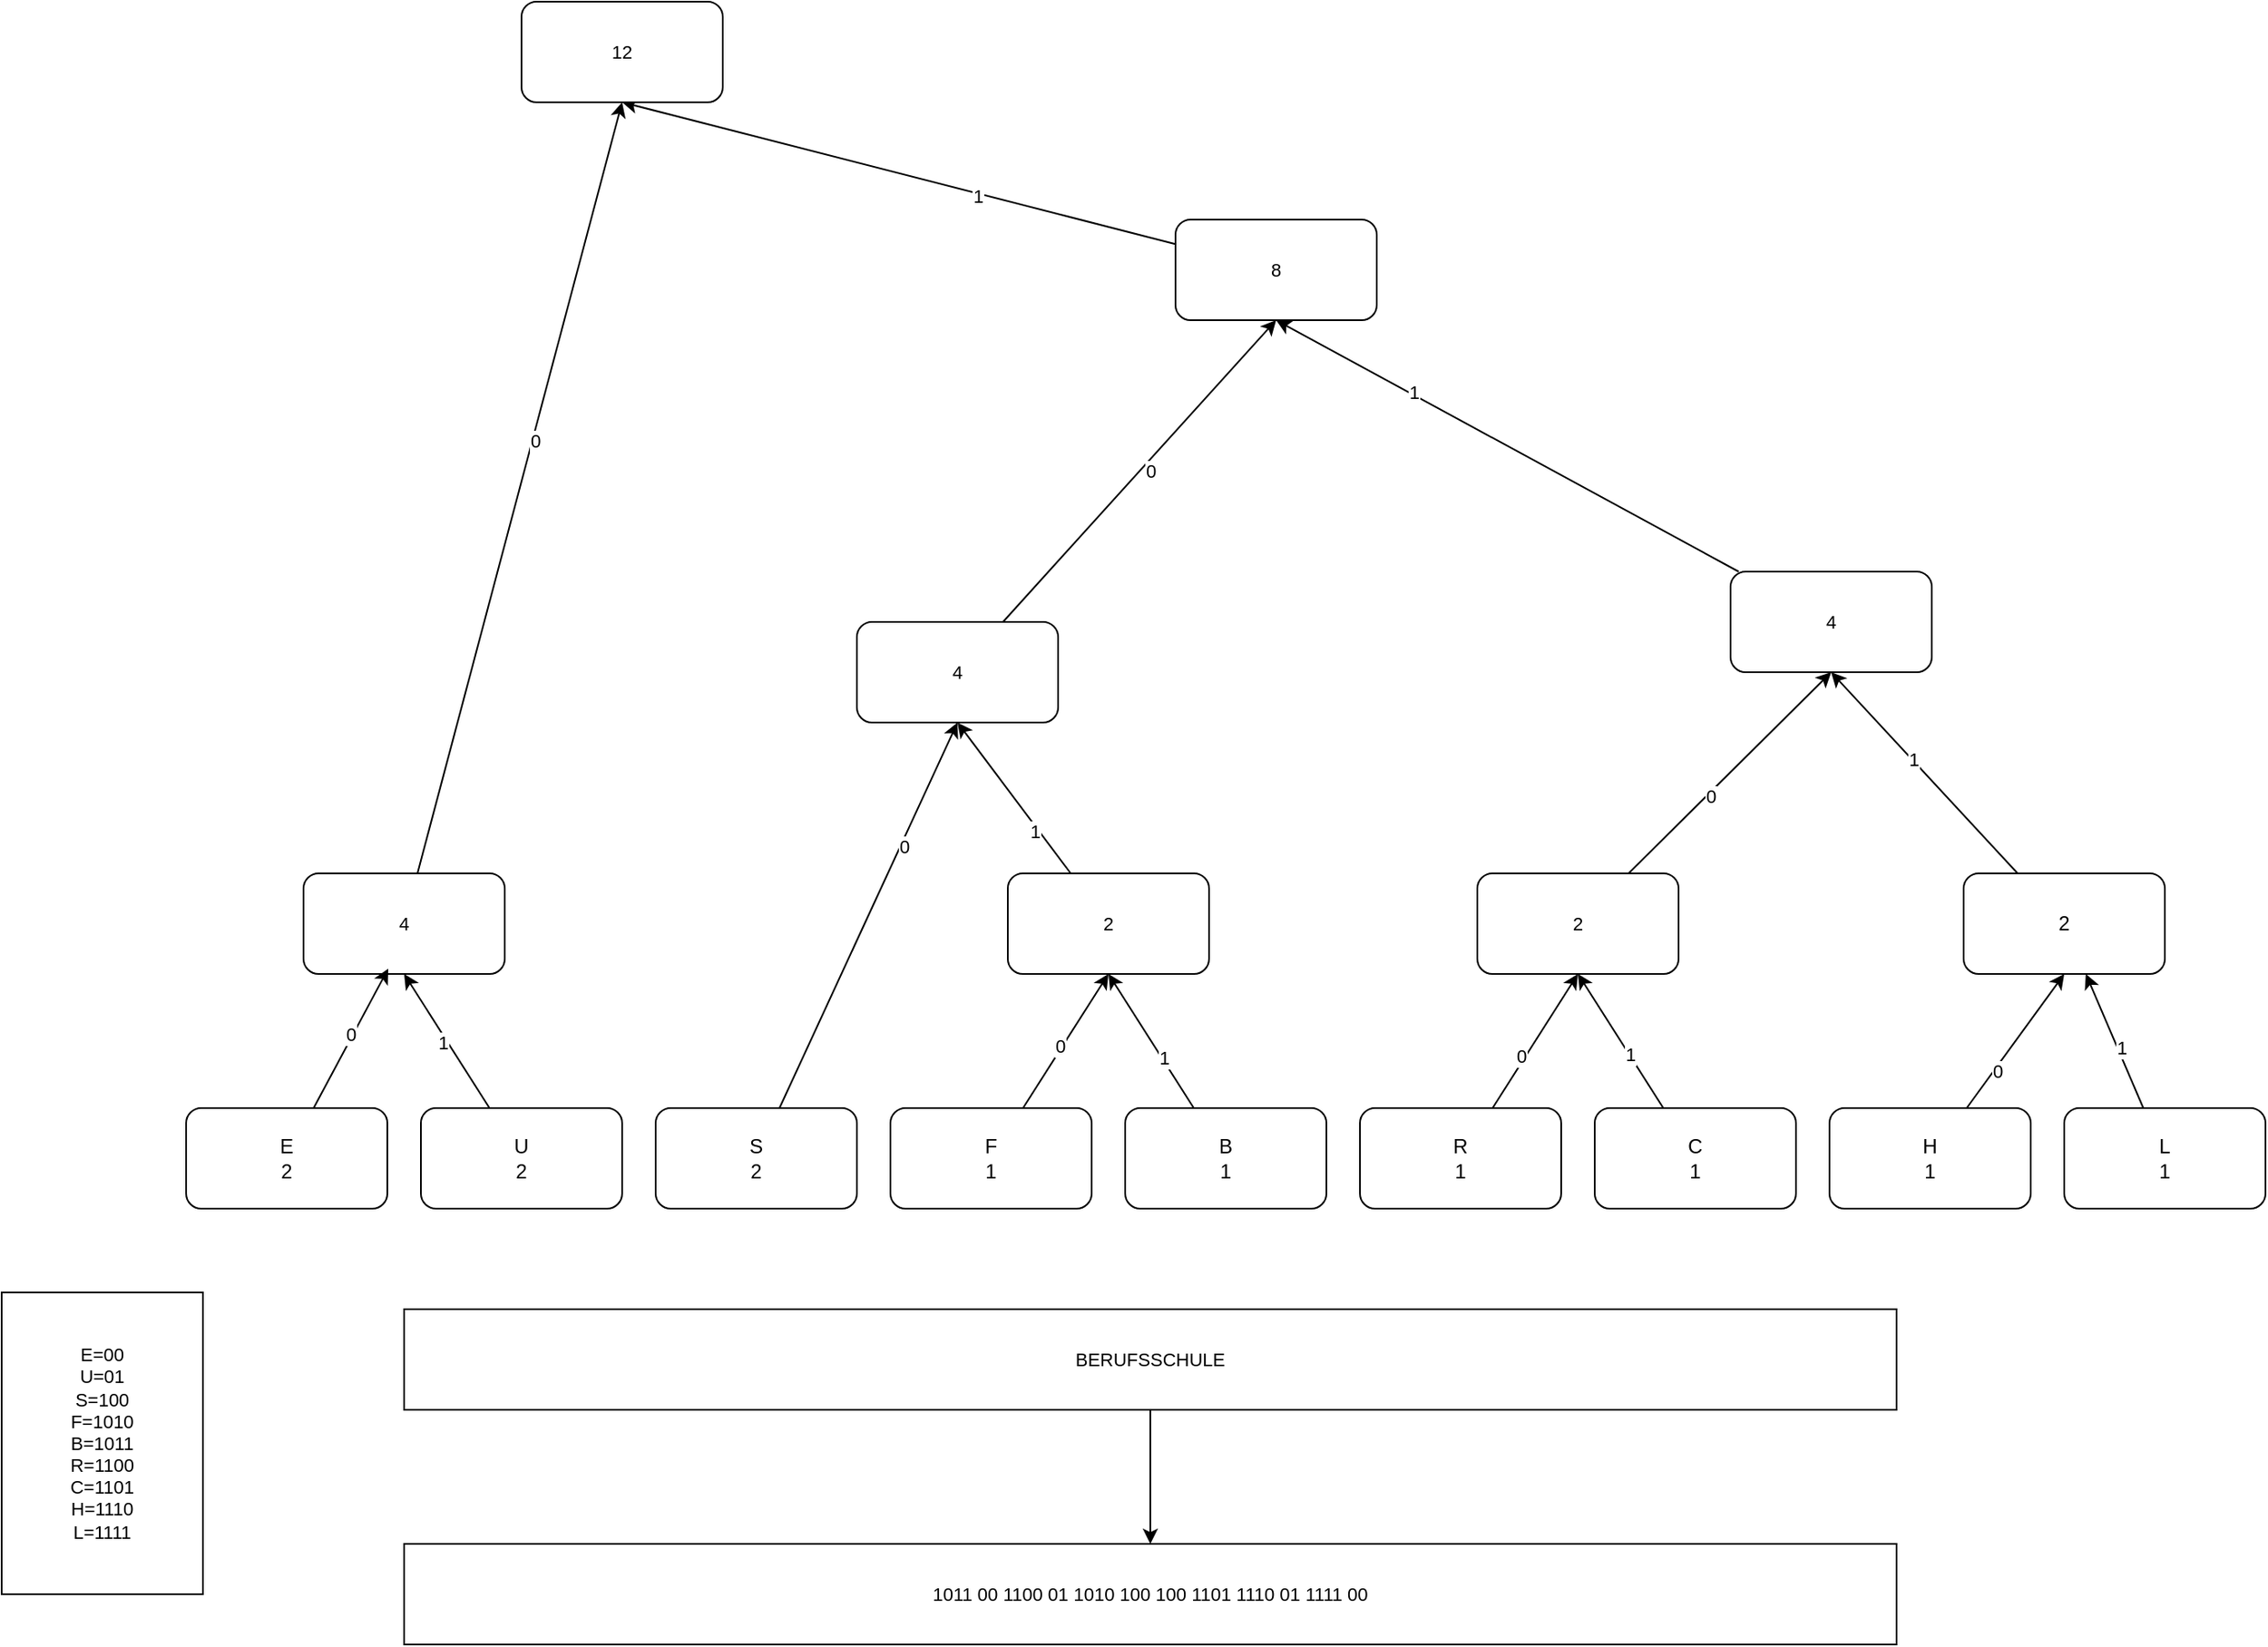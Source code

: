 <mxfile version="26.2.2">
  <diagram name="Seite-1" id="Xmry1fhfc5ZjdHBlQPZx">
    <mxGraphModel dx="1867" dy="1036" grid="1" gridSize="10" guides="1" tooltips="1" connect="1" arrows="1" fold="1" page="1" pageScale="1" pageWidth="827" pageHeight="1169" math="0" shadow="0">
      <root>
        <mxCell id="0" />
        <mxCell id="1" parent="0" />
        <mxCell id="Hn9BdjdaorpK9u-EhA4e-4" value="E&lt;div&gt;2&lt;/div&gt;" style="rounded=1;whiteSpace=wrap;html=1;" vertex="1" parent="1">
          <mxGeometry x="200" y="680" width="120" height="60" as="geometry" />
        </mxCell>
        <mxCell id="Hn9BdjdaorpK9u-EhA4e-30" style="edgeStyle=none;shape=connector;rounded=0;orthogonalLoop=1;jettySize=auto;html=1;entryX=0.5;entryY=1;entryDx=0;entryDy=0;strokeColor=default;align=center;verticalAlign=middle;fontFamily=Helvetica;fontSize=11;fontColor=default;labelBackgroundColor=default;endArrow=classic;" edge="1" parent="1" source="Hn9BdjdaorpK9u-EhA4e-5" target="Hn9BdjdaorpK9u-EhA4e-28">
          <mxGeometry relative="1" as="geometry" />
        </mxCell>
        <mxCell id="Hn9BdjdaorpK9u-EhA4e-39" value="1" style="edgeLabel;html=1;align=center;verticalAlign=middle;resizable=0;points=[];fontFamily=Helvetica;fontSize=11;fontColor=default;labelBackgroundColor=default;" vertex="1" connectable="0" parent="Hn9BdjdaorpK9u-EhA4e-30">
          <mxGeometry x="-0.011" y="3" relative="1" as="geometry">
            <mxPoint y="-1" as="offset" />
          </mxGeometry>
        </mxCell>
        <mxCell id="Hn9BdjdaorpK9u-EhA4e-5" value="U&lt;div&gt;2&lt;/div&gt;" style="rounded=1;whiteSpace=wrap;html=1;" vertex="1" parent="1">
          <mxGeometry x="340" y="680" width="120" height="60" as="geometry" />
        </mxCell>
        <mxCell id="Hn9BdjdaorpK9u-EhA4e-26" style="edgeStyle=none;shape=connector;rounded=0;orthogonalLoop=1;jettySize=auto;html=1;entryX=0.5;entryY=1;entryDx=0;entryDy=0;strokeColor=default;align=center;verticalAlign=middle;fontFamily=Helvetica;fontSize=11;fontColor=default;labelBackgroundColor=default;endArrow=classic;" edge="1" parent="1" source="Hn9BdjdaorpK9u-EhA4e-6" target="Hn9BdjdaorpK9u-EhA4e-25">
          <mxGeometry relative="1" as="geometry" />
        </mxCell>
        <mxCell id="Hn9BdjdaorpK9u-EhA4e-47" value="0" style="edgeLabel;html=1;align=center;verticalAlign=middle;resizable=0;points=[];fontFamily=Helvetica;fontSize=11;fontColor=default;labelBackgroundColor=default;" vertex="1" connectable="0" parent="Hn9BdjdaorpK9u-EhA4e-26">
          <mxGeometry x="0.353" y="-2" relative="1" as="geometry">
            <mxPoint y="-1" as="offset" />
          </mxGeometry>
        </mxCell>
        <mxCell id="Hn9BdjdaorpK9u-EhA4e-6" value="S&lt;div&gt;2&lt;/div&gt;" style="rounded=1;whiteSpace=wrap;html=1;" vertex="1" parent="1">
          <mxGeometry x="480" y="680" width="120" height="60" as="geometry" />
        </mxCell>
        <mxCell id="Hn9BdjdaorpK9u-EhA4e-20" style="edgeStyle=none;shape=connector;rounded=0;orthogonalLoop=1;jettySize=auto;html=1;entryX=0.5;entryY=1;entryDx=0;entryDy=0;strokeColor=default;align=center;verticalAlign=middle;fontFamily=Helvetica;fontSize=11;fontColor=default;labelBackgroundColor=default;endArrow=classic;" edge="1" parent="1" source="Hn9BdjdaorpK9u-EhA4e-7" target="Hn9BdjdaorpK9u-EhA4e-19">
          <mxGeometry relative="1" as="geometry" />
        </mxCell>
        <mxCell id="Hn9BdjdaorpK9u-EhA4e-54" value="0" style="edgeLabel;html=1;align=center;verticalAlign=middle;resizable=0;points=[];fontFamily=Helvetica;fontSize=11;fontColor=default;labelBackgroundColor=default;" vertex="1" connectable="0" parent="Hn9BdjdaorpK9u-EhA4e-20">
          <mxGeometry x="-0.102" y="1" relative="1" as="geometry">
            <mxPoint y="-1" as="offset" />
          </mxGeometry>
        </mxCell>
        <mxCell id="Hn9BdjdaorpK9u-EhA4e-7" value="F&lt;div&gt;1&lt;/div&gt;" style="rounded=1;whiteSpace=wrap;html=1;" vertex="1" parent="1">
          <mxGeometry x="620" y="680" width="120" height="60" as="geometry" />
        </mxCell>
        <mxCell id="Hn9BdjdaorpK9u-EhA4e-21" style="edgeStyle=none;shape=connector;rounded=0;orthogonalLoop=1;jettySize=auto;html=1;entryX=0.5;entryY=1;entryDx=0;entryDy=0;strokeColor=default;align=center;verticalAlign=middle;fontFamily=Helvetica;fontSize=11;fontColor=default;labelBackgroundColor=default;endArrow=classic;" edge="1" parent="1" source="Hn9BdjdaorpK9u-EhA4e-8" target="Hn9BdjdaorpK9u-EhA4e-19">
          <mxGeometry relative="1" as="geometry" />
        </mxCell>
        <mxCell id="Hn9BdjdaorpK9u-EhA4e-45" value="1" style="edgeLabel;html=1;align=center;verticalAlign=middle;resizable=0;points=[];fontFamily=Helvetica;fontSize=11;fontColor=default;labelBackgroundColor=default;" vertex="1" connectable="0" parent="Hn9BdjdaorpK9u-EhA4e-21">
          <mxGeometry x="-0.253" y="-1" relative="1" as="geometry">
            <mxPoint as="offset" />
          </mxGeometry>
        </mxCell>
        <mxCell id="Hn9BdjdaorpK9u-EhA4e-8" value="B&lt;div&gt;1&lt;/div&gt;" style="rounded=1;whiteSpace=wrap;html=1;" vertex="1" parent="1">
          <mxGeometry x="760" y="680" width="120" height="60" as="geometry" />
        </mxCell>
        <mxCell id="Hn9BdjdaorpK9u-EhA4e-17" style="edgeStyle=none;shape=connector;rounded=0;orthogonalLoop=1;jettySize=auto;html=1;entryX=0.5;entryY=1;entryDx=0;entryDy=0;strokeColor=default;align=center;verticalAlign=middle;fontFamily=Helvetica;fontSize=11;fontColor=default;labelBackgroundColor=default;endArrow=classic;" edge="1" parent="1" source="Hn9BdjdaorpK9u-EhA4e-9" target="Hn9BdjdaorpK9u-EhA4e-16">
          <mxGeometry relative="1" as="geometry" />
        </mxCell>
        <mxCell id="Hn9BdjdaorpK9u-EhA4e-48" value="0" style="edgeLabel;html=1;align=center;verticalAlign=middle;resizable=0;points=[];fontFamily=Helvetica;fontSize=11;fontColor=default;labelBackgroundColor=default;" vertex="1" connectable="0" parent="Hn9BdjdaorpK9u-EhA4e-17">
          <mxGeometry x="-0.237" y="2" relative="1" as="geometry">
            <mxPoint x="-1" as="offset" />
          </mxGeometry>
        </mxCell>
        <mxCell id="Hn9BdjdaorpK9u-EhA4e-9" value="R&lt;div&gt;1&lt;/div&gt;" style="rounded=1;whiteSpace=wrap;html=1;" vertex="1" parent="1">
          <mxGeometry x="900" y="680" width="120" height="60" as="geometry" />
        </mxCell>
        <mxCell id="Hn9BdjdaorpK9u-EhA4e-18" style="edgeStyle=none;shape=connector;rounded=0;orthogonalLoop=1;jettySize=auto;html=1;entryX=0.5;entryY=1;entryDx=0;entryDy=0;strokeColor=default;align=center;verticalAlign=middle;fontFamily=Helvetica;fontSize=11;fontColor=default;labelBackgroundColor=default;endArrow=classic;" edge="1" parent="1" source="Hn9BdjdaorpK9u-EhA4e-10" target="Hn9BdjdaorpK9u-EhA4e-16">
          <mxGeometry relative="1" as="geometry" />
        </mxCell>
        <mxCell id="Hn9BdjdaorpK9u-EhA4e-44" value="1" style="edgeLabel;html=1;align=center;verticalAlign=middle;resizable=0;points=[];fontFamily=Helvetica;fontSize=11;fontColor=default;labelBackgroundColor=default;" vertex="1" connectable="0" parent="Hn9BdjdaorpK9u-EhA4e-18">
          <mxGeometry x="-0.208" relative="1" as="geometry">
            <mxPoint y="-1" as="offset" />
          </mxGeometry>
        </mxCell>
        <mxCell id="Hn9BdjdaorpK9u-EhA4e-10" value="C&lt;div&gt;1&lt;/div&gt;" style="rounded=1;whiteSpace=wrap;html=1;" vertex="1" parent="1">
          <mxGeometry x="1040" y="680" width="120" height="60" as="geometry" />
        </mxCell>
        <mxCell id="Hn9BdjdaorpK9u-EhA4e-15" style="edgeStyle=none;shape=connector;rounded=0;orthogonalLoop=1;jettySize=auto;html=1;strokeColor=default;align=center;verticalAlign=middle;fontFamily=Helvetica;fontSize=11;fontColor=default;labelBackgroundColor=default;endArrow=classic;" edge="1" parent="1" source="Hn9BdjdaorpK9u-EhA4e-11" target="Hn9BdjdaorpK9u-EhA4e-13">
          <mxGeometry relative="1" as="geometry" />
        </mxCell>
        <mxCell id="Hn9BdjdaorpK9u-EhA4e-43" value="1" style="edgeLabel;html=1;align=center;verticalAlign=middle;resizable=0;points=[];fontFamily=Helvetica;fontSize=11;fontColor=default;labelBackgroundColor=default;" vertex="1" connectable="0" parent="Hn9BdjdaorpK9u-EhA4e-15">
          <mxGeometry x="-0.104" y="-2" relative="1" as="geometry">
            <mxPoint as="offset" />
          </mxGeometry>
        </mxCell>
        <mxCell id="Hn9BdjdaorpK9u-EhA4e-11" value="L&lt;div&gt;1&lt;/div&gt;" style="rounded=1;whiteSpace=wrap;html=1;" vertex="1" parent="1">
          <mxGeometry x="1320" y="680" width="120" height="60" as="geometry" />
        </mxCell>
        <mxCell id="Hn9BdjdaorpK9u-EhA4e-14" style="rounded=0;orthogonalLoop=1;jettySize=auto;html=1;entryX=0.5;entryY=1;entryDx=0;entryDy=0;" edge="1" parent="1" source="Hn9BdjdaorpK9u-EhA4e-12" target="Hn9BdjdaorpK9u-EhA4e-13">
          <mxGeometry relative="1" as="geometry" />
        </mxCell>
        <mxCell id="Hn9BdjdaorpK9u-EhA4e-50" value="0" style="edgeLabel;html=1;align=center;verticalAlign=middle;resizable=0;points=[];fontFamily=Helvetica;fontSize=11;fontColor=default;labelBackgroundColor=default;" vertex="1" connectable="0" parent="Hn9BdjdaorpK9u-EhA4e-14">
          <mxGeometry x="-0.42" y="-1" relative="1" as="geometry">
            <mxPoint as="offset" />
          </mxGeometry>
        </mxCell>
        <mxCell id="Hn9BdjdaorpK9u-EhA4e-12" value="H&lt;div&gt;1&lt;/div&gt;" style="rounded=1;whiteSpace=wrap;html=1;" vertex="1" parent="1">
          <mxGeometry x="1180" y="680" width="120" height="60" as="geometry" />
        </mxCell>
        <mxCell id="Hn9BdjdaorpK9u-EhA4e-24" style="edgeStyle=none;shape=connector;rounded=0;orthogonalLoop=1;jettySize=auto;html=1;entryX=0.5;entryY=1;entryDx=0;entryDy=0;strokeColor=default;align=center;verticalAlign=middle;fontFamily=Helvetica;fontSize=11;fontColor=default;labelBackgroundColor=default;endArrow=classic;" edge="1" parent="1" source="Hn9BdjdaorpK9u-EhA4e-13" target="Hn9BdjdaorpK9u-EhA4e-22">
          <mxGeometry relative="1" as="geometry" />
        </mxCell>
        <mxCell id="Hn9BdjdaorpK9u-EhA4e-42" value="1" style="edgeLabel;html=1;align=center;verticalAlign=middle;resizable=0;points=[];fontFamily=Helvetica;fontSize=11;fontColor=default;labelBackgroundColor=default;" vertex="1" connectable="0" parent="Hn9BdjdaorpK9u-EhA4e-24">
          <mxGeometry x="0.118" relative="1" as="geometry">
            <mxPoint y="-1" as="offset" />
          </mxGeometry>
        </mxCell>
        <mxCell id="Hn9BdjdaorpK9u-EhA4e-13" value="2" style="rounded=1;whiteSpace=wrap;html=1;" vertex="1" parent="1">
          <mxGeometry x="1260" y="540" width="120" height="60" as="geometry" />
        </mxCell>
        <mxCell id="Hn9BdjdaorpK9u-EhA4e-23" style="edgeStyle=none;shape=connector;rounded=0;orthogonalLoop=1;jettySize=auto;html=1;entryX=0.5;entryY=1;entryDx=0;entryDy=0;strokeColor=default;align=center;verticalAlign=middle;fontFamily=Helvetica;fontSize=11;fontColor=default;labelBackgroundColor=default;endArrow=classic;" edge="1" parent="1" source="Hn9BdjdaorpK9u-EhA4e-16" target="Hn9BdjdaorpK9u-EhA4e-22">
          <mxGeometry relative="1" as="geometry" />
        </mxCell>
        <mxCell id="Hn9BdjdaorpK9u-EhA4e-49" value="0" style="edgeLabel;html=1;align=center;verticalAlign=middle;resizable=0;points=[];fontFamily=Helvetica;fontSize=11;fontColor=default;labelBackgroundColor=default;" vertex="1" connectable="0" parent="Hn9BdjdaorpK9u-EhA4e-23">
          <mxGeometry x="-0.217" y="-2" relative="1" as="geometry">
            <mxPoint y="-1" as="offset" />
          </mxGeometry>
        </mxCell>
        <mxCell id="Hn9BdjdaorpK9u-EhA4e-16" value="2" style="rounded=1;whiteSpace=wrap;html=1;fontFamily=Helvetica;fontSize=11;fontColor=default;labelBackgroundColor=default;" vertex="1" parent="1">
          <mxGeometry x="970" y="540" width="120" height="60" as="geometry" />
        </mxCell>
        <mxCell id="Hn9BdjdaorpK9u-EhA4e-27" style="edgeStyle=none;shape=connector;rounded=0;orthogonalLoop=1;jettySize=auto;html=1;entryX=0.5;entryY=1;entryDx=0;entryDy=0;strokeColor=default;align=center;verticalAlign=middle;fontFamily=Helvetica;fontSize=11;fontColor=default;labelBackgroundColor=default;endArrow=classic;" edge="1" parent="1" source="Hn9BdjdaorpK9u-EhA4e-19" target="Hn9BdjdaorpK9u-EhA4e-25">
          <mxGeometry relative="1" as="geometry" />
        </mxCell>
        <mxCell id="Hn9BdjdaorpK9u-EhA4e-51" value="1" style="edgeLabel;html=1;align=center;verticalAlign=middle;resizable=0;points=[];fontFamily=Helvetica;fontSize=11;fontColor=default;labelBackgroundColor=default;" vertex="1" connectable="0" parent="Hn9BdjdaorpK9u-EhA4e-27">
          <mxGeometry x="-0.401" y="2" relative="1" as="geometry">
            <mxPoint as="offset" />
          </mxGeometry>
        </mxCell>
        <mxCell id="Hn9BdjdaorpK9u-EhA4e-19" value="2" style="rounded=1;whiteSpace=wrap;html=1;fontFamily=Helvetica;fontSize=11;fontColor=default;labelBackgroundColor=default;" vertex="1" parent="1">
          <mxGeometry x="690" y="540" width="120" height="60" as="geometry" />
        </mxCell>
        <mxCell id="Hn9BdjdaorpK9u-EhA4e-33" style="edgeStyle=none;shape=connector;rounded=0;orthogonalLoop=1;jettySize=auto;html=1;entryX=0.5;entryY=1;entryDx=0;entryDy=0;strokeColor=default;align=center;verticalAlign=middle;fontFamily=Helvetica;fontSize=11;fontColor=default;labelBackgroundColor=default;endArrow=classic;" edge="1" parent="1" source="Hn9BdjdaorpK9u-EhA4e-22" target="Hn9BdjdaorpK9u-EhA4e-31">
          <mxGeometry relative="1" as="geometry" />
        </mxCell>
        <mxCell id="Hn9BdjdaorpK9u-EhA4e-41" value="1" style="edgeLabel;html=1;align=center;verticalAlign=middle;resizable=0;points=[];fontFamily=Helvetica;fontSize=11;fontColor=default;labelBackgroundColor=default;" vertex="1" connectable="0" parent="Hn9BdjdaorpK9u-EhA4e-33">
          <mxGeometry x="0.412" y="-2" relative="1" as="geometry">
            <mxPoint as="offset" />
          </mxGeometry>
        </mxCell>
        <mxCell id="Hn9BdjdaorpK9u-EhA4e-22" value="4" style="rounded=1;whiteSpace=wrap;html=1;fontFamily=Helvetica;fontSize=11;fontColor=default;labelBackgroundColor=default;" vertex="1" parent="1">
          <mxGeometry x="1121" y="360" width="120" height="60" as="geometry" />
        </mxCell>
        <mxCell id="Hn9BdjdaorpK9u-EhA4e-32" style="edgeStyle=none;shape=connector;rounded=0;orthogonalLoop=1;jettySize=auto;html=1;entryX=0.5;entryY=1;entryDx=0;entryDy=0;strokeColor=default;align=center;verticalAlign=middle;fontFamily=Helvetica;fontSize=11;fontColor=default;labelBackgroundColor=default;endArrow=classic;" edge="1" parent="1" source="Hn9BdjdaorpK9u-EhA4e-25" target="Hn9BdjdaorpK9u-EhA4e-31">
          <mxGeometry relative="1" as="geometry" />
        </mxCell>
        <mxCell id="Hn9BdjdaorpK9u-EhA4e-46" value="0" style="edgeLabel;html=1;align=center;verticalAlign=middle;resizable=0;points=[];fontFamily=Helvetica;fontSize=11;fontColor=default;labelBackgroundColor=default;" vertex="1" connectable="0" parent="Hn9BdjdaorpK9u-EhA4e-32">
          <mxGeometry x="0.032" y="-5" relative="1" as="geometry">
            <mxPoint y="-1" as="offset" />
          </mxGeometry>
        </mxCell>
        <mxCell id="Hn9BdjdaorpK9u-EhA4e-25" value="4" style="rounded=1;whiteSpace=wrap;html=1;fontFamily=Helvetica;fontSize=11;fontColor=default;labelBackgroundColor=default;" vertex="1" parent="1">
          <mxGeometry x="600" y="390" width="120" height="60" as="geometry" />
        </mxCell>
        <mxCell id="Hn9BdjdaorpK9u-EhA4e-35" style="edgeStyle=none;shape=connector;rounded=0;orthogonalLoop=1;jettySize=auto;html=1;entryX=0.5;entryY=1;entryDx=0;entryDy=0;strokeColor=default;align=center;verticalAlign=middle;fontFamily=Helvetica;fontSize=11;fontColor=default;labelBackgroundColor=default;endArrow=classic;" edge="1" parent="1" source="Hn9BdjdaorpK9u-EhA4e-28" target="Hn9BdjdaorpK9u-EhA4e-34">
          <mxGeometry relative="1" as="geometry" />
        </mxCell>
        <mxCell id="Hn9BdjdaorpK9u-EhA4e-37" value="0" style="edgeLabel;html=1;align=center;verticalAlign=middle;resizable=0;points=[];fontFamily=Helvetica;fontSize=11;fontColor=default;labelBackgroundColor=default;" vertex="1" connectable="0" parent="Hn9BdjdaorpK9u-EhA4e-35">
          <mxGeometry x="0.123" y="-1" relative="1" as="geometry">
            <mxPoint as="offset" />
          </mxGeometry>
        </mxCell>
        <mxCell id="Hn9BdjdaorpK9u-EhA4e-28" value="4" style="rounded=1;whiteSpace=wrap;html=1;fontFamily=Helvetica;fontSize=11;fontColor=default;labelBackgroundColor=default;" vertex="1" parent="1">
          <mxGeometry x="270" y="540" width="120" height="60" as="geometry" />
        </mxCell>
        <mxCell id="Hn9BdjdaorpK9u-EhA4e-29" style="edgeStyle=none;shape=connector;rounded=0;orthogonalLoop=1;jettySize=auto;html=1;entryX=0.421;entryY=0.947;entryDx=0;entryDy=0;entryPerimeter=0;strokeColor=default;align=center;verticalAlign=middle;fontFamily=Helvetica;fontSize=11;fontColor=default;labelBackgroundColor=default;endArrow=classic;" edge="1" parent="1" source="Hn9BdjdaorpK9u-EhA4e-4" target="Hn9BdjdaorpK9u-EhA4e-28">
          <mxGeometry relative="1" as="geometry" />
        </mxCell>
        <mxCell id="Hn9BdjdaorpK9u-EhA4e-38" value="0" style="edgeLabel;html=1;align=center;verticalAlign=middle;resizable=0;points=[];fontFamily=Helvetica;fontSize=11;fontColor=default;labelBackgroundColor=default;" vertex="1" connectable="0" parent="Hn9BdjdaorpK9u-EhA4e-29">
          <mxGeometry x="0.045" y="2" relative="1" as="geometry">
            <mxPoint as="offset" />
          </mxGeometry>
        </mxCell>
        <mxCell id="Hn9BdjdaorpK9u-EhA4e-36" style="edgeStyle=none;shape=connector;rounded=0;orthogonalLoop=1;jettySize=auto;html=1;entryX=0.5;entryY=1;entryDx=0;entryDy=0;strokeColor=default;align=center;verticalAlign=middle;fontFamily=Helvetica;fontSize=11;fontColor=default;labelBackgroundColor=default;endArrow=classic;" edge="1" parent="1" source="Hn9BdjdaorpK9u-EhA4e-31" target="Hn9BdjdaorpK9u-EhA4e-34">
          <mxGeometry relative="1" as="geometry" />
        </mxCell>
        <mxCell id="Hn9BdjdaorpK9u-EhA4e-40" value="1" style="edgeLabel;html=1;align=center;verticalAlign=middle;resizable=0;points=[];fontFamily=Helvetica;fontSize=11;fontColor=default;labelBackgroundColor=default;" vertex="1" connectable="0" parent="Hn9BdjdaorpK9u-EhA4e-36">
          <mxGeometry x="-0.286" y="1" relative="1" as="geometry">
            <mxPoint as="offset" />
          </mxGeometry>
        </mxCell>
        <mxCell id="Hn9BdjdaorpK9u-EhA4e-31" value="8" style="rounded=1;whiteSpace=wrap;html=1;fontFamily=Helvetica;fontSize=11;fontColor=default;labelBackgroundColor=default;" vertex="1" parent="1">
          <mxGeometry x="790" y="150" width="120" height="60" as="geometry" />
        </mxCell>
        <mxCell id="Hn9BdjdaorpK9u-EhA4e-34" value="12" style="rounded=1;whiteSpace=wrap;html=1;fontFamily=Helvetica;fontSize=11;fontColor=default;labelBackgroundColor=default;" vertex="1" parent="1">
          <mxGeometry x="400" y="20" width="120" height="60" as="geometry" />
        </mxCell>
        <mxCell id="Hn9BdjdaorpK9u-EhA4e-53" value="E=00&lt;div&gt;U=01&lt;/div&gt;&lt;div&gt;S=100&lt;/div&gt;&lt;div&gt;F=1010&lt;/div&gt;&lt;div&gt;B=1011&lt;/div&gt;&lt;div&gt;R=1100&lt;/div&gt;&lt;div&gt;C=1101&lt;/div&gt;&lt;div&gt;H=1110&lt;/div&gt;&lt;div&gt;L=1111&lt;/div&gt;" style="rounded=0;whiteSpace=wrap;html=1;fontFamily=Helvetica;fontSize=11;fontColor=default;labelBackgroundColor=default;" vertex="1" parent="1">
          <mxGeometry x="90" y="790" width="120" height="180" as="geometry" />
        </mxCell>
        <mxCell id="Hn9BdjdaorpK9u-EhA4e-55" value="1011 00 1100 01 1010 100 100 1101 1110 01 1111 00" style="rounded=0;whiteSpace=wrap;html=1;fontFamily=Helvetica;fontSize=11;fontColor=default;labelBackgroundColor=default;" vertex="1" parent="1">
          <mxGeometry x="330" y="940" width="890" height="60" as="geometry" />
        </mxCell>
        <mxCell id="Hn9BdjdaorpK9u-EhA4e-57" style="edgeStyle=none;shape=connector;rounded=0;orthogonalLoop=1;jettySize=auto;html=1;strokeColor=default;align=center;verticalAlign=middle;fontFamily=Helvetica;fontSize=11;fontColor=default;labelBackgroundColor=default;endArrow=classic;" edge="1" parent="1" source="Hn9BdjdaorpK9u-EhA4e-56" target="Hn9BdjdaorpK9u-EhA4e-55">
          <mxGeometry relative="1" as="geometry" />
        </mxCell>
        <mxCell id="Hn9BdjdaorpK9u-EhA4e-56" value="BERUFSSCHULE" style="rounded=0;whiteSpace=wrap;html=1;fontFamily=Helvetica;fontSize=11;fontColor=default;labelBackgroundColor=default;" vertex="1" parent="1">
          <mxGeometry x="330" y="800" width="890" height="60" as="geometry" />
        </mxCell>
      </root>
    </mxGraphModel>
  </diagram>
</mxfile>

